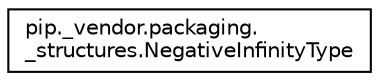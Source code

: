 digraph "Graphical Class Hierarchy"
{
 // LATEX_PDF_SIZE
  edge [fontname="Helvetica",fontsize="10",labelfontname="Helvetica",labelfontsize="10"];
  node [fontname="Helvetica",fontsize="10",shape=record];
  rankdir="LR";
  Node0 [label="pip._vendor.packaging.\l_structures.NegativeInfinityType",height=0.2,width=0.4,color="black", fillcolor="white", style="filled",URL="$classpip_1_1__vendor_1_1packaging_1_1__structures_1_1NegativeInfinityType.html",tooltip=" "];
}
